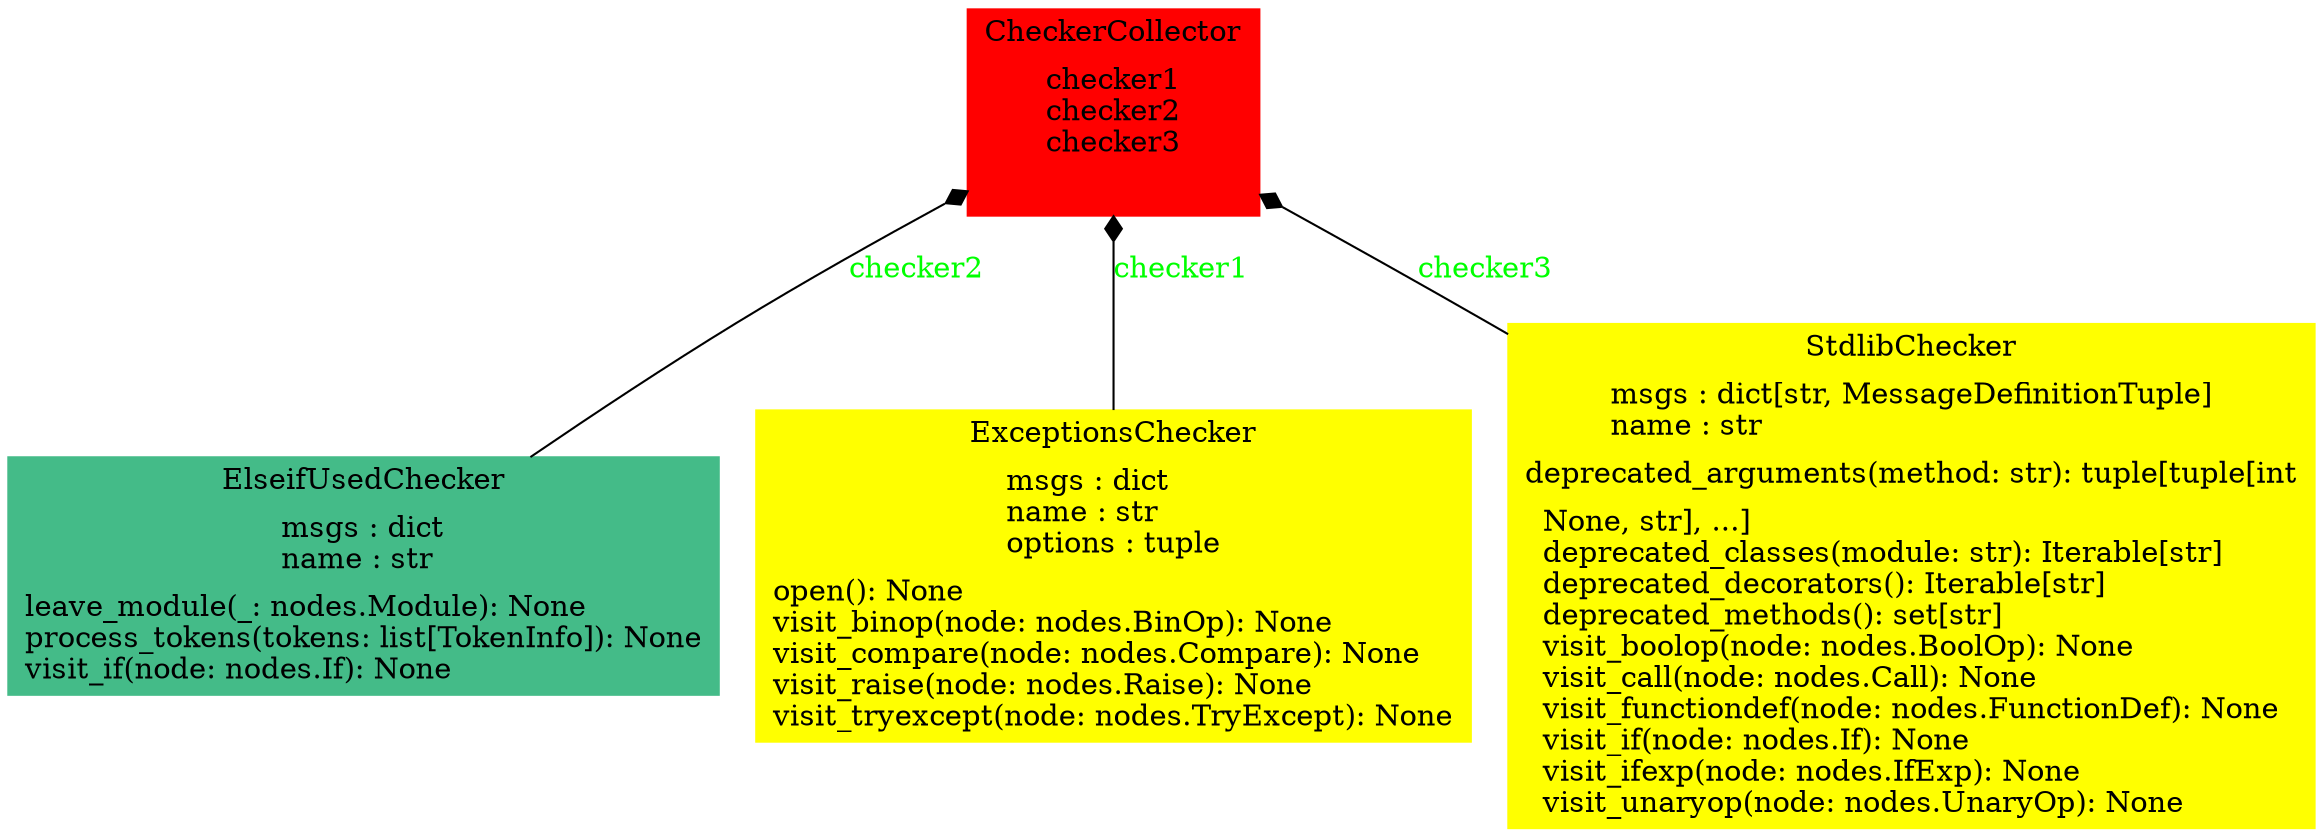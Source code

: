 digraph "classes" {
rankdir=BT
charset="utf-8"
"custom_colors.CheckerCollector" [color="red", fontcolor="black", label=<{CheckerCollector|checker1<br ALIGN="LEFT"/>checker2<br ALIGN="LEFT"/>checker3<br ALIGN="LEFT"/>|}>, shape="record", style="filled"];
"pylint.extensions.check_elif.ElseifUsedChecker" [color="#44BB88", fontcolor="black", label=<{ElseifUsedChecker|msgs : dict<br ALIGN="LEFT"/>name : str<br ALIGN="LEFT"/>|leave_module(_: nodes.Module): None<br ALIGN="LEFT"/>process_tokens(tokens: list[TokenInfo]): None<br ALIGN="LEFT"/>visit_if(node: nodes.If): None<br ALIGN="LEFT"/>}>, shape="record", style="filled"];
"pylint.checkers.exceptions.ExceptionsChecker" [color="yellow", fontcolor="black", label=<{ExceptionsChecker|msgs : dict<br ALIGN="LEFT"/>name : str<br ALIGN="LEFT"/>options : tuple<br ALIGN="LEFT"/>|open(): None<br ALIGN="LEFT"/>visit_binop(node: nodes.BinOp): None<br ALIGN="LEFT"/>visit_compare(node: nodes.Compare): None<br ALIGN="LEFT"/>visit_raise(node: nodes.Raise): None<br ALIGN="LEFT"/>visit_tryexcept(node: nodes.TryExcept): None<br ALIGN="LEFT"/>}>, shape="record", style="filled"];
"pylint.checkers.stdlib.StdlibChecker" [color="yellow", fontcolor="black", label=<{StdlibChecker|msgs : dict[str, MessageDefinitionTuple]<br ALIGN="LEFT"/>name : str<br ALIGN="LEFT"/>|deprecated_arguments(method: str): tuple[tuple[int | None, str], ...]<br ALIGN="LEFT"/>deprecated_classes(module: str): Iterable[str]<br ALIGN="LEFT"/>deprecated_decorators(): Iterable[str]<br ALIGN="LEFT"/>deprecated_methods(): set[str]<br ALIGN="LEFT"/>visit_boolop(node: nodes.BoolOp): None<br ALIGN="LEFT"/>visit_call(node: nodes.Call): None<br ALIGN="LEFT"/>visit_functiondef(node: nodes.FunctionDef): None<br ALIGN="LEFT"/>visit_if(node: nodes.If): None<br ALIGN="LEFT"/>visit_ifexp(node: nodes.IfExp): None<br ALIGN="LEFT"/>visit_unaryop(node: nodes.UnaryOp): None<br ALIGN="LEFT"/>}>, shape="record", style="filled"];
"pylint.checkers.exceptions.ExceptionsChecker" -> "custom_colors.CheckerCollector" [arrowhead="diamond", arrowtail="none", fontcolor="green", label="checker1", style="solid"];
"pylint.checkers.stdlib.StdlibChecker" -> "custom_colors.CheckerCollector" [arrowhead="diamond", arrowtail="none", fontcolor="green", label="checker3", style="solid"];
"pylint.extensions.check_elif.ElseifUsedChecker" -> "custom_colors.CheckerCollector" [arrowhead="diamond", arrowtail="none", fontcolor="green", label="checker2", style="solid"];
}
